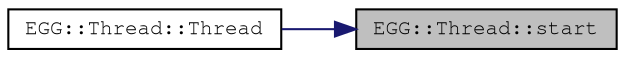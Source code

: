 digraph "EGG::Thread::start"
{
 // LATEX_PDF_SIZE
  edge [fontname="FreeMono",fontsize="10",labelfontname="FreeMono",labelfontsize="10"];
  node [fontname="FreeMono",fontsize="10",shape=record];
  rankdir="RL";
  Node1 [label="EGG::Thread::start",height=0.2,width=0.4,color="black", fillcolor="grey75", style="filled", fontcolor="black",tooltip="Starts a thread."];
  Node1 -> Node2 [dir="back",color="midnightblue",fontsize="10",style="solid",fontname="FreeMono"];
  Node2 [label="EGG::Thread::Thread",height=0.2,width=0.4,color="black", fillcolor="white", style="filled",URL="$class_e_g_g_1_1_thread.html#a1a390cc8d8a258a20d33cbd8331c5815",tooltip="< [vt+0x10]"];
}
